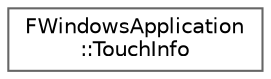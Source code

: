 digraph "Graphical Class Hierarchy"
{
 // INTERACTIVE_SVG=YES
 // LATEX_PDF_SIZE
  bgcolor="transparent";
  edge [fontname=Helvetica,fontsize=10,labelfontname=Helvetica,labelfontsize=10];
  node [fontname=Helvetica,fontsize=10,shape=box,height=0.2,width=0.4];
  rankdir="LR";
  Node0 [id="Node000000",label="FWindowsApplication\l::TouchInfo",height=0.2,width=0.4,color="grey40", fillcolor="white", style="filled",URL="$dc/d60/structFWindowsApplication_1_1TouchInfo.html",tooltip=" "];
}
